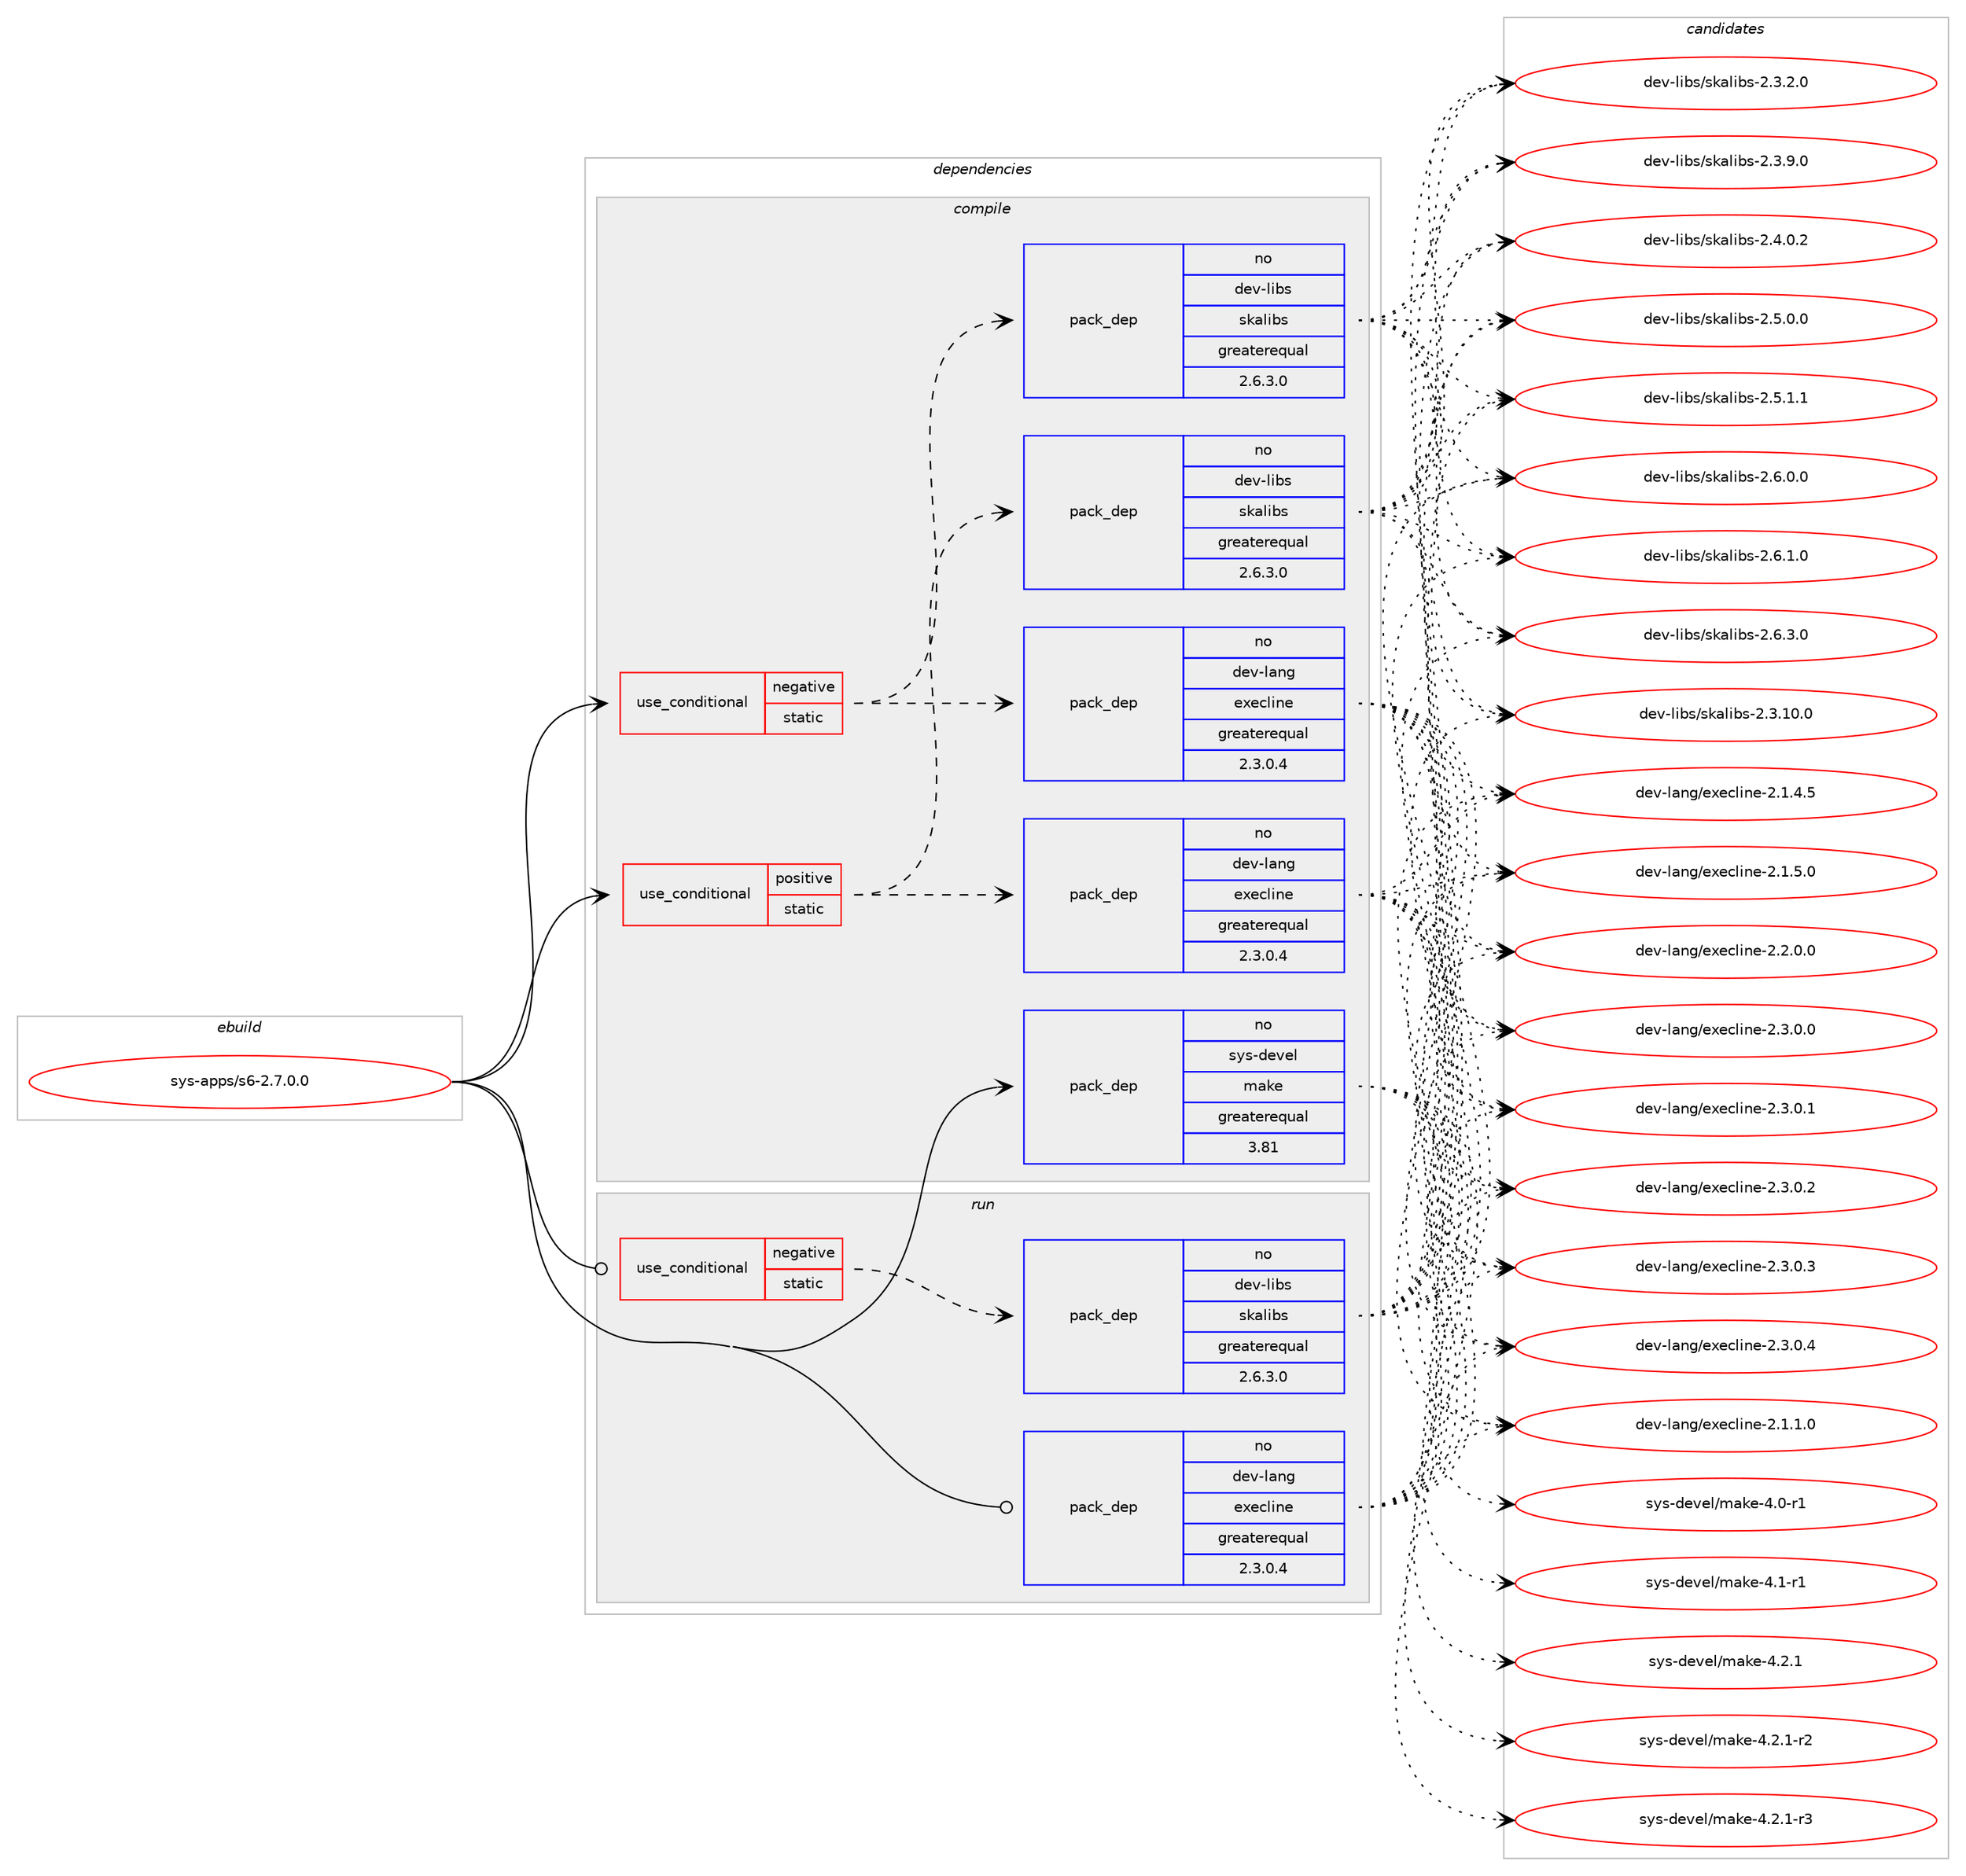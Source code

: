 digraph prolog {

# *************
# Graph options
# *************

newrank=true;
concentrate=true;
compound=true;
graph [rankdir=LR,fontname=Helvetica,fontsize=10,ranksep=1.5];#, ranksep=2.5, nodesep=0.2];
edge  [arrowhead=vee];
node  [fontname=Helvetica,fontsize=10];

# **********
# The ebuild
# **********

subgraph cluster_leftcol {
color=gray;
rank=same;
label=<<i>ebuild</i>>;
id [label="sys-apps/s6-2.7.0.0", color=red, width=4, href="../sys-apps/s6-2.7.0.0.svg"];
}

# ****************
# The dependencies
# ****************

subgraph cluster_midcol {
color=gray;
label=<<i>dependencies</i>>;
subgraph cluster_compile {
fillcolor="#eeeeee";
style=filled;
label=<<i>compile</i>>;
subgraph cond447 {
dependency5714 [label=<<TABLE BORDER="0" CELLBORDER="1" CELLSPACING="0" CELLPADDING="4"><TR><TD ROWSPAN="3" CELLPADDING="10">use_conditional</TD></TR><TR><TD>negative</TD></TR><TR><TD>static</TD></TR></TABLE>>, shape=none, color=red];
subgraph pack5240 {
dependency5715 [label=<<TABLE BORDER="0" CELLBORDER="1" CELLSPACING="0" CELLPADDING="4" WIDTH="220"><TR><TD ROWSPAN="6" CELLPADDING="30">pack_dep</TD></TR><TR><TD WIDTH="110">no</TD></TR><TR><TD>dev-lang</TD></TR><TR><TD>execline</TD></TR><TR><TD>greaterequal</TD></TR><TR><TD>2.3.0.4</TD></TR></TABLE>>, shape=none, color=blue];
}
dependency5714:e -> dependency5715:w [weight=20,style="dashed",arrowhead="vee"];
subgraph pack5241 {
dependency5716 [label=<<TABLE BORDER="0" CELLBORDER="1" CELLSPACING="0" CELLPADDING="4" WIDTH="220"><TR><TD ROWSPAN="6" CELLPADDING="30">pack_dep</TD></TR><TR><TD WIDTH="110">no</TD></TR><TR><TD>dev-libs</TD></TR><TR><TD>skalibs</TD></TR><TR><TD>greaterequal</TD></TR><TR><TD>2.6.3.0</TD></TR></TABLE>>, shape=none, color=blue];
}
dependency5714:e -> dependency5716:w [weight=20,style="dashed",arrowhead="vee"];
}
id:e -> dependency5714:w [weight=20,style="solid",arrowhead="vee"];
subgraph cond448 {
dependency5717 [label=<<TABLE BORDER="0" CELLBORDER="1" CELLSPACING="0" CELLPADDING="4"><TR><TD ROWSPAN="3" CELLPADDING="10">use_conditional</TD></TR><TR><TD>positive</TD></TR><TR><TD>static</TD></TR></TABLE>>, shape=none, color=red];
subgraph pack5242 {
dependency5718 [label=<<TABLE BORDER="0" CELLBORDER="1" CELLSPACING="0" CELLPADDING="4" WIDTH="220"><TR><TD ROWSPAN="6" CELLPADDING="30">pack_dep</TD></TR><TR><TD WIDTH="110">no</TD></TR><TR><TD>dev-lang</TD></TR><TR><TD>execline</TD></TR><TR><TD>greaterequal</TD></TR><TR><TD>2.3.0.4</TD></TR></TABLE>>, shape=none, color=blue];
}
dependency5717:e -> dependency5718:w [weight=20,style="dashed",arrowhead="vee"];
subgraph pack5243 {
dependency5719 [label=<<TABLE BORDER="0" CELLBORDER="1" CELLSPACING="0" CELLPADDING="4" WIDTH="220"><TR><TD ROWSPAN="6" CELLPADDING="30">pack_dep</TD></TR><TR><TD WIDTH="110">no</TD></TR><TR><TD>dev-libs</TD></TR><TR><TD>skalibs</TD></TR><TR><TD>greaterequal</TD></TR><TR><TD>2.6.3.0</TD></TR></TABLE>>, shape=none, color=blue];
}
dependency5717:e -> dependency5719:w [weight=20,style="dashed",arrowhead="vee"];
}
id:e -> dependency5717:w [weight=20,style="solid",arrowhead="vee"];
subgraph pack5244 {
dependency5720 [label=<<TABLE BORDER="0" CELLBORDER="1" CELLSPACING="0" CELLPADDING="4" WIDTH="220"><TR><TD ROWSPAN="6" CELLPADDING="30">pack_dep</TD></TR><TR><TD WIDTH="110">no</TD></TR><TR><TD>sys-devel</TD></TR><TR><TD>make</TD></TR><TR><TD>greaterequal</TD></TR><TR><TD>3.81</TD></TR></TABLE>>, shape=none, color=blue];
}
id:e -> dependency5720:w [weight=20,style="solid",arrowhead="vee"];
}
subgraph cluster_compileandrun {
fillcolor="#eeeeee";
style=filled;
label=<<i>compile and run</i>>;
}
subgraph cluster_run {
fillcolor="#eeeeee";
style=filled;
label=<<i>run</i>>;
subgraph cond449 {
dependency5721 [label=<<TABLE BORDER="0" CELLBORDER="1" CELLSPACING="0" CELLPADDING="4"><TR><TD ROWSPAN="3" CELLPADDING="10">use_conditional</TD></TR><TR><TD>negative</TD></TR><TR><TD>static</TD></TR></TABLE>>, shape=none, color=red];
subgraph pack5245 {
dependency5722 [label=<<TABLE BORDER="0" CELLBORDER="1" CELLSPACING="0" CELLPADDING="4" WIDTH="220"><TR><TD ROWSPAN="6" CELLPADDING="30">pack_dep</TD></TR><TR><TD WIDTH="110">no</TD></TR><TR><TD>dev-libs</TD></TR><TR><TD>skalibs</TD></TR><TR><TD>greaterequal</TD></TR><TR><TD>2.6.3.0</TD></TR></TABLE>>, shape=none, color=blue];
}
dependency5721:e -> dependency5722:w [weight=20,style="dashed",arrowhead="vee"];
}
id:e -> dependency5721:w [weight=20,style="solid",arrowhead="odot"];
subgraph pack5246 {
dependency5723 [label=<<TABLE BORDER="0" CELLBORDER="1" CELLSPACING="0" CELLPADDING="4" WIDTH="220"><TR><TD ROWSPAN="6" CELLPADDING="30">pack_dep</TD></TR><TR><TD WIDTH="110">no</TD></TR><TR><TD>dev-lang</TD></TR><TR><TD>execline</TD></TR><TR><TD>greaterequal</TD></TR><TR><TD>2.3.0.4</TD></TR></TABLE>>, shape=none, color=blue];
}
id:e -> dependency5723:w [weight=20,style="solid",arrowhead="odot"];
}
}

# **************
# The candidates
# **************

subgraph cluster_choices {
rank=same;
color=gray;
label=<<i>candidates</i>>;

subgraph choice5240 {
color=black;
nodesep=1;
choice100101118451089711010347101120101991081051101014550464946494648 [label="dev-lang/execline-2.1.1.0", color=red, width=4,href="../dev-lang/execline-2.1.1.0.svg"];
choice100101118451089711010347101120101991081051101014550464946524653 [label="dev-lang/execline-2.1.4.5", color=red, width=4,href="../dev-lang/execline-2.1.4.5.svg"];
choice100101118451089711010347101120101991081051101014550464946534648 [label="dev-lang/execline-2.1.5.0", color=red, width=4,href="../dev-lang/execline-2.1.5.0.svg"];
choice100101118451089711010347101120101991081051101014550465046484648 [label="dev-lang/execline-2.2.0.0", color=red, width=4,href="../dev-lang/execline-2.2.0.0.svg"];
choice100101118451089711010347101120101991081051101014550465146484648 [label="dev-lang/execline-2.3.0.0", color=red, width=4,href="../dev-lang/execline-2.3.0.0.svg"];
choice100101118451089711010347101120101991081051101014550465146484649 [label="dev-lang/execline-2.3.0.1", color=red, width=4,href="../dev-lang/execline-2.3.0.1.svg"];
choice100101118451089711010347101120101991081051101014550465146484650 [label="dev-lang/execline-2.3.0.2", color=red, width=4,href="../dev-lang/execline-2.3.0.2.svg"];
choice100101118451089711010347101120101991081051101014550465146484651 [label="dev-lang/execline-2.3.0.3", color=red, width=4,href="../dev-lang/execline-2.3.0.3.svg"];
choice100101118451089711010347101120101991081051101014550465146484652 [label="dev-lang/execline-2.3.0.4", color=red, width=4,href="../dev-lang/execline-2.3.0.4.svg"];
dependency5715:e -> choice100101118451089711010347101120101991081051101014550464946494648:w [style=dotted,weight="100"];
dependency5715:e -> choice100101118451089711010347101120101991081051101014550464946524653:w [style=dotted,weight="100"];
dependency5715:e -> choice100101118451089711010347101120101991081051101014550464946534648:w [style=dotted,weight="100"];
dependency5715:e -> choice100101118451089711010347101120101991081051101014550465046484648:w [style=dotted,weight="100"];
dependency5715:e -> choice100101118451089711010347101120101991081051101014550465146484648:w [style=dotted,weight="100"];
dependency5715:e -> choice100101118451089711010347101120101991081051101014550465146484649:w [style=dotted,weight="100"];
dependency5715:e -> choice100101118451089711010347101120101991081051101014550465146484650:w [style=dotted,weight="100"];
dependency5715:e -> choice100101118451089711010347101120101991081051101014550465146484651:w [style=dotted,weight="100"];
dependency5715:e -> choice100101118451089711010347101120101991081051101014550465146484652:w [style=dotted,weight="100"];
}
subgraph choice5241 {
color=black;
nodesep=1;
choice1001011184510810598115471151079710810598115455046514649484648 [label="dev-libs/skalibs-2.3.10.0", color=red, width=4,href="../dev-libs/skalibs-2.3.10.0.svg"];
choice10010111845108105981154711510797108105981154550465146504648 [label="dev-libs/skalibs-2.3.2.0", color=red, width=4,href="../dev-libs/skalibs-2.3.2.0.svg"];
choice10010111845108105981154711510797108105981154550465146574648 [label="dev-libs/skalibs-2.3.9.0", color=red, width=4,href="../dev-libs/skalibs-2.3.9.0.svg"];
choice10010111845108105981154711510797108105981154550465246484650 [label="dev-libs/skalibs-2.4.0.2", color=red, width=4,href="../dev-libs/skalibs-2.4.0.2.svg"];
choice10010111845108105981154711510797108105981154550465346484648 [label="dev-libs/skalibs-2.5.0.0", color=red, width=4,href="../dev-libs/skalibs-2.5.0.0.svg"];
choice10010111845108105981154711510797108105981154550465346494649 [label="dev-libs/skalibs-2.5.1.1", color=red, width=4,href="../dev-libs/skalibs-2.5.1.1.svg"];
choice10010111845108105981154711510797108105981154550465446484648 [label="dev-libs/skalibs-2.6.0.0", color=red, width=4,href="../dev-libs/skalibs-2.6.0.0.svg"];
choice10010111845108105981154711510797108105981154550465446494648 [label="dev-libs/skalibs-2.6.1.0", color=red, width=4,href="../dev-libs/skalibs-2.6.1.0.svg"];
choice10010111845108105981154711510797108105981154550465446514648 [label="dev-libs/skalibs-2.6.3.0", color=red, width=4,href="../dev-libs/skalibs-2.6.3.0.svg"];
dependency5716:e -> choice1001011184510810598115471151079710810598115455046514649484648:w [style=dotted,weight="100"];
dependency5716:e -> choice10010111845108105981154711510797108105981154550465146504648:w [style=dotted,weight="100"];
dependency5716:e -> choice10010111845108105981154711510797108105981154550465146574648:w [style=dotted,weight="100"];
dependency5716:e -> choice10010111845108105981154711510797108105981154550465246484650:w [style=dotted,weight="100"];
dependency5716:e -> choice10010111845108105981154711510797108105981154550465346484648:w [style=dotted,weight="100"];
dependency5716:e -> choice10010111845108105981154711510797108105981154550465346494649:w [style=dotted,weight="100"];
dependency5716:e -> choice10010111845108105981154711510797108105981154550465446484648:w [style=dotted,weight="100"];
dependency5716:e -> choice10010111845108105981154711510797108105981154550465446494648:w [style=dotted,weight="100"];
dependency5716:e -> choice10010111845108105981154711510797108105981154550465446514648:w [style=dotted,weight="100"];
}
subgraph choice5242 {
color=black;
nodesep=1;
choice100101118451089711010347101120101991081051101014550464946494648 [label="dev-lang/execline-2.1.1.0", color=red, width=4,href="../dev-lang/execline-2.1.1.0.svg"];
choice100101118451089711010347101120101991081051101014550464946524653 [label="dev-lang/execline-2.1.4.5", color=red, width=4,href="../dev-lang/execline-2.1.4.5.svg"];
choice100101118451089711010347101120101991081051101014550464946534648 [label="dev-lang/execline-2.1.5.0", color=red, width=4,href="../dev-lang/execline-2.1.5.0.svg"];
choice100101118451089711010347101120101991081051101014550465046484648 [label="dev-lang/execline-2.2.0.0", color=red, width=4,href="../dev-lang/execline-2.2.0.0.svg"];
choice100101118451089711010347101120101991081051101014550465146484648 [label="dev-lang/execline-2.3.0.0", color=red, width=4,href="../dev-lang/execline-2.3.0.0.svg"];
choice100101118451089711010347101120101991081051101014550465146484649 [label="dev-lang/execline-2.3.0.1", color=red, width=4,href="../dev-lang/execline-2.3.0.1.svg"];
choice100101118451089711010347101120101991081051101014550465146484650 [label="dev-lang/execline-2.3.0.2", color=red, width=4,href="../dev-lang/execline-2.3.0.2.svg"];
choice100101118451089711010347101120101991081051101014550465146484651 [label="dev-lang/execline-2.3.0.3", color=red, width=4,href="../dev-lang/execline-2.3.0.3.svg"];
choice100101118451089711010347101120101991081051101014550465146484652 [label="dev-lang/execline-2.3.0.4", color=red, width=4,href="../dev-lang/execline-2.3.0.4.svg"];
dependency5718:e -> choice100101118451089711010347101120101991081051101014550464946494648:w [style=dotted,weight="100"];
dependency5718:e -> choice100101118451089711010347101120101991081051101014550464946524653:w [style=dotted,weight="100"];
dependency5718:e -> choice100101118451089711010347101120101991081051101014550464946534648:w [style=dotted,weight="100"];
dependency5718:e -> choice100101118451089711010347101120101991081051101014550465046484648:w [style=dotted,weight="100"];
dependency5718:e -> choice100101118451089711010347101120101991081051101014550465146484648:w [style=dotted,weight="100"];
dependency5718:e -> choice100101118451089711010347101120101991081051101014550465146484649:w [style=dotted,weight="100"];
dependency5718:e -> choice100101118451089711010347101120101991081051101014550465146484650:w [style=dotted,weight="100"];
dependency5718:e -> choice100101118451089711010347101120101991081051101014550465146484651:w [style=dotted,weight="100"];
dependency5718:e -> choice100101118451089711010347101120101991081051101014550465146484652:w [style=dotted,weight="100"];
}
subgraph choice5243 {
color=black;
nodesep=1;
choice1001011184510810598115471151079710810598115455046514649484648 [label="dev-libs/skalibs-2.3.10.0", color=red, width=4,href="../dev-libs/skalibs-2.3.10.0.svg"];
choice10010111845108105981154711510797108105981154550465146504648 [label="dev-libs/skalibs-2.3.2.0", color=red, width=4,href="../dev-libs/skalibs-2.3.2.0.svg"];
choice10010111845108105981154711510797108105981154550465146574648 [label="dev-libs/skalibs-2.3.9.0", color=red, width=4,href="../dev-libs/skalibs-2.3.9.0.svg"];
choice10010111845108105981154711510797108105981154550465246484650 [label="dev-libs/skalibs-2.4.0.2", color=red, width=4,href="../dev-libs/skalibs-2.4.0.2.svg"];
choice10010111845108105981154711510797108105981154550465346484648 [label="dev-libs/skalibs-2.5.0.0", color=red, width=4,href="../dev-libs/skalibs-2.5.0.0.svg"];
choice10010111845108105981154711510797108105981154550465346494649 [label="dev-libs/skalibs-2.5.1.1", color=red, width=4,href="../dev-libs/skalibs-2.5.1.1.svg"];
choice10010111845108105981154711510797108105981154550465446484648 [label="dev-libs/skalibs-2.6.0.0", color=red, width=4,href="../dev-libs/skalibs-2.6.0.0.svg"];
choice10010111845108105981154711510797108105981154550465446494648 [label="dev-libs/skalibs-2.6.1.0", color=red, width=4,href="../dev-libs/skalibs-2.6.1.0.svg"];
choice10010111845108105981154711510797108105981154550465446514648 [label="dev-libs/skalibs-2.6.3.0", color=red, width=4,href="../dev-libs/skalibs-2.6.3.0.svg"];
dependency5719:e -> choice1001011184510810598115471151079710810598115455046514649484648:w [style=dotted,weight="100"];
dependency5719:e -> choice10010111845108105981154711510797108105981154550465146504648:w [style=dotted,weight="100"];
dependency5719:e -> choice10010111845108105981154711510797108105981154550465146574648:w [style=dotted,weight="100"];
dependency5719:e -> choice10010111845108105981154711510797108105981154550465246484650:w [style=dotted,weight="100"];
dependency5719:e -> choice10010111845108105981154711510797108105981154550465346484648:w [style=dotted,weight="100"];
dependency5719:e -> choice10010111845108105981154711510797108105981154550465346494649:w [style=dotted,weight="100"];
dependency5719:e -> choice10010111845108105981154711510797108105981154550465446484648:w [style=dotted,weight="100"];
dependency5719:e -> choice10010111845108105981154711510797108105981154550465446494648:w [style=dotted,weight="100"];
dependency5719:e -> choice10010111845108105981154711510797108105981154550465446514648:w [style=dotted,weight="100"];
}
subgraph choice5244 {
color=black;
nodesep=1;
choice115121115451001011181011084710997107101455246484511449 [label="sys-devel/make-4.0-r1", color=red, width=4,href="../sys-devel/make-4.0-r1.svg"];
choice115121115451001011181011084710997107101455246494511449 [label="sys-devel/make-4.1-r1", color=red, width=4,href="../sys-devel/make-4.1-r1.svg"];
choice115121115451001011181011084710997107101455246504649 [label="sys-devel/make-4.2.1", color=red, width=4,href="../sys-devel/make-4.2.1.svg"];
choice1151211154510010111810110847109971071014552465046494511450 [label="sys-devel/make-4.2.1-r2", color=red, width=4,href="../sys-devel/make-4.2.1-r2.svg"];
choice1151211154510010111810110847109971071014552465046494511451 [label="sys-devel/make-4.2.1-r3", color=red, width=4,href="../sys-devel/make-4.2.1-r3.svg"];
dependency5720:e -> choice115121115451001011181011084710997107101455246484511449:w [style=dotted,weight="100"];
dependency5720:e -> choice115121115451001011181011084710997107101455246494511449:w [style=dotted,weight="100"];
dependency5720:e -> choice115121115451001011181011084710997107101455246504649:w [style=dotted,weight="100"];
dependency5720:e -> choice1151211154510010111810110847109971071014552465046494511450:w [style=dotted,weight="100"];
dependency5720:e -> choice1151211154510010111810110847109971071014552465046494511451:w [style=dotted,weight="100"];
}
subgraph choice5245 {
color=black;
nodesep=1;
choice1001011184510810598115471151079710810598115455046514649484648 [label="dev-libs/skalibs-2.3.10.0", color=red, width=4,href="../dev-libs/skalibs-2.3.10.0.svg"];
choice10010111845108105981154711510797108105981154550465146504648 [label="dev-libs/skalibs-2.3.2.0", color=red, width=4,href="../dev-libs/skalibs-2.3.2.0.svg"];
choice10010111845108105981154711510797108105981154550465146574648 [label="dev-libs/skalibs-2.3.9.0", color=red, width=4,href="../dev-libs/skalibs-2.3.9.0.svg"];
choice10010111845108105981154711510797108105981154550465246484650 [label="dev-libs/skalibs-2.4.0.2", color=red, width=4,href="../dev-libs/skalibs-2.4.0.2.svg"];
choice10010111845108105981154711510797108105981154550465346484648 [label="dev-libs/skalibs-2.5.0.0", color=red, width=4,href="../dev-libs/skalibs-2.5.0.0.svg"];
choice10010111845108105981154711510797108105981154550465346494649 [label="dev-libs/skalibs-2.5.1.1", color=red, width=4,href="../dev-libs/skalibs-2.5.1.1.svg"];
choice10010111845108105981154711510797108105981154550465446484648 [label="dev-libs/skalibs-2.6.0.0", color=red, width=4,href="../dev-libs/skalibs-2.6.0.0.svg"];
choice10010111845108105981154711510797108105981154550465446494648 [label="dev-libs/skalibs-2.6.1.0", color=red, width=4,href="../dev-libs/skalibs-2.6.1.0.svg"];
choice10010111845108105981154711510797108105981154550465446514648 [label="dev-libs/skalibs-2.6.3.0", color=red, width=4,href="../dev-libs/skalibs-2.6.3.0.svg"];
dependency5722:e -> choice1001011184510810598115471151079710810598115455046514649484648:w [style=dotted,weight="100"];
dependency5722:e -> choice10010111845108105981154711510797108105981154550465146504648:w [style=dotted,weight="100"];
dependency5722:e -> choice10010111845108105981154711510797108105981154550465146574648:w [style=dotted,weight="100"];
dependency5722:e -> choice10010111845108105981154711510797108105981154550465246484650:w [style=dotted,weight="100"];
dependency5722:e -> choice10010111845108105981154711510797108105981154550465346484648:w [style=dotted,weight="100"];
dependency5722:e -> choice10010111845108105981154711510797108105981154550465346494649:w [style=dotted,weight="100"];
dependency5722:e -> choice10010111845108105981154711510797108105981154550465446484648:w [style=dotted,weight="100"];
dependency5722:e -> choice10010111845108105981154711510797108105981154550465446494648:w [style=dotted,weight="100"];
dependency5722:e -> choice10010111845108105981154711510797108105981154550465446514648:w [style=dotted,weight="100"];
}
subgraph choice5246 {
color=black;
nodesep=1;
choice100101118451089711010347101120101991081051101014550464946494648 [label="dev-lang/execline-2.1.1.0", color=red, width=4,href="../dev-lang/execline-2.1.1.0.svg"];
choice100101118451089711010347101120101991081051101014550464946524653 [label="dev-lang/execline-2.1.4.5", color=red, width=4,href="../dev-lang/execline-2.1.4.5.svg"];
choice100101118451089711010347101120101991081051101014550464946534648 [label="dev-lang/execline-2.1.5.0", color=red, width=4,href="../dev-lang/execline-2.1.5.0.svg"];
choice100101118451089711010347101120101991081051101014550465046484648 [label="dev-lang/execline-2.2.0.0", color=red, width=4,href="../dev-lang/execline-2.2.0.0.svg"];
choice100101118451089711010347101120101991081051101014550465146484648 [label="dev-lang/execline-2.3.0.0", color=red, width=4,href="../dev-lang/execline-2.3.0.0.svg"];
choice100101118451089711010347101120101991081051101014550465146484649 [label="dev-lang/execline-2.3.0.1", color=red, width=4,href="../dev-lang/execline-2.3.0.1.svg"];
choice100101118451089711010347101120101991081051101014550465146484650 [label="dev-lang/execline-2.3.0.2", color=red, width=4,href="../dev-lang/execline-2.3.0.2.svg"];
choice100101118451089711010347101120101991081051101014550465146484651 [label="dev-lang/execline-2.3.0.3", color=red, width=4,href="../dev-lang/execline-2.3.0.3.svg"];
choice100101118451089711010347101120101991081051101014550465146484652 [label="dev-lang/execline-2.3.0.4", color=red, width=4,href="../dev-lang/execline-2.3.0.4.svg"];
dependency5723:e -> choice100101118451089711010347101120101991081051101014550464946494648:w [style=dotted,weight="100"];
dependency5723:e -> choice100101118451089711010347101120101991081051101014550464946524653:w [style=dotted,weight="100"];
dependency5723:e -> choice100101118451089711010347101120101991081051101014550464946534648:w [style=dotted,weight="100"];
dependency5723:e -> choice100101118451089711010347101120101991081051101014550465046484648:w [style=dotted,weight="100"];
dependency5723:e -> choice100101118451089711010347101120101991081051101014550465146484648:w [style=dotted,weight="100"];
dependency5723:e -> choice100101118451089711010347101120101991081051101014550465146484649:w [style=dotted,weight="100"];
dependency5723:e -> choice100101118451089711010347101120101991081051101014550465146484650:w [style=dotted,weight="100"];
dependency5723:e -> choice100101118451089711010347101120101991081051101014550465146484651:w [style=dotted,weight="100"];
dependency5723:e -> choice100101118451089711010347101120101991081051101014550465146484652:w [style=dotted,weight="100"];
}
}

}

